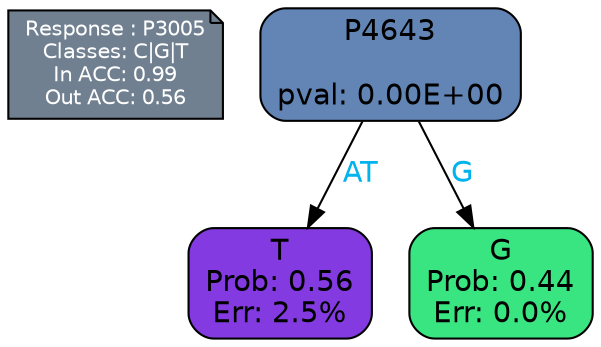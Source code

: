 digraph Tree {
node [shape=box, style="filled, rounded", color="black", fontname=helvetica] ;
graph [ranksep=equally, splines=polylines, bgcolor=transparent, dpi=600] ;
edge [fontname=helvetica] ;
LEGEND [label="Response : P3005
Classes: C|G|T
In ACC: 0.99
Out ACC: 0.56
",shape=note,align=left,style=filled,fillcolor="slategray",fontcolor="white",fontsize=10];1 [label="P4643

pval: 0.00E+00", fillcolor="#6285b6"] ;
2 [label="T
Prob: 0.56
Err: 2.5%", fillcolor="#833ae0"] ;
3 [label="G
Prob: 0.44
Err: 0.0%", fillcolor="#39e581"] ;
1 -> 2 [label="AT",fontcolor=deepskyblue2] ;
1 -> 3 [label="G",fontcolor=deepskyblue2] ;
{rank = same; 2;3;}{rank = same; LEGEND;1;}}